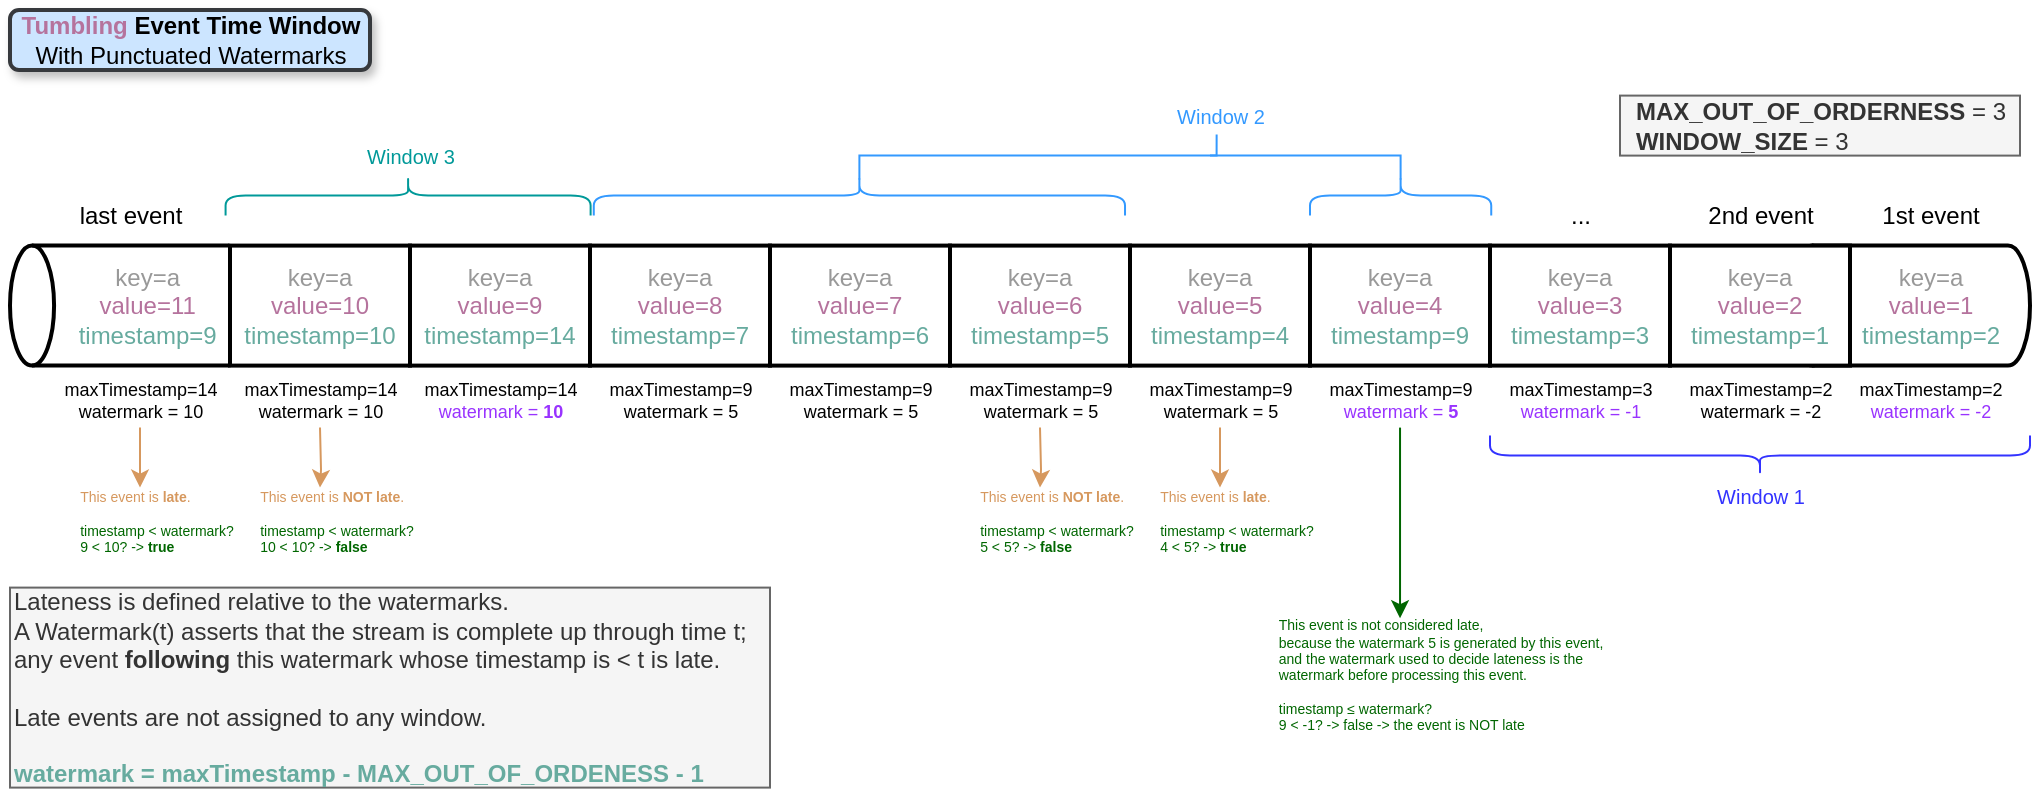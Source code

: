 <mxfile version="13.6.2" type="device" pages="3"><diagram id="d2lfvzzlbhzWEriXgpfq" name="tumbling-event-time-window-with-punctuated-watermarks"><mxGraphModel dx="1510" dy="500" grid="1" gridSize="10" guides="1" tooltips="1" connect="1" arrows="1" fold="1" page="1" pageScale="1" pageWidth="827" pageHeight="1169" math="0" shadow="0"><root><mxCell id="0"/><mxCell id="1" parent="0"/><mxCell id="FhK9sDMLHUVrL_1yrIxx-23" value="" style="group" parent="1" vertex="1" connectable="0"><mxGeometry x="-240" y="127.8" width="120" height="60" as="geometry"/></mxCell><mxCell id="FhK9sDMLHUVrL_1yrIxx-24" value="&lt;span style=&quot;color: rgb(153 , 153 , 153)&quot;&gt;&lt;br&gt;&lt;/span&gt;" style="strokeWidth=2;html=1;shape=mxgraph.flowchart.direct_data;whiteSpace=wrap;align=center;rotation=-180;" parent="FhK9sDMLHUVrL_1yrIxx-23" vertex="1"><mxGeometry width="120" height="60" as="geometry"/></mxCell><mxCell id="FhK9sDMLHUVrL_1yrIxx-25" value="&lt;span style=&quot;background-color: rgb(255 , 255 , 255) ; color: rgb(153 , 153 , 153)&quot;&gt;key=a&amp;nbsp;&lt;br&gt;&lt;/span&gt;&lt;span style=&quot;background-color: rgb(255 , 255 , 255) ; color: rgb(181 , 115 , 157)&quot;&gt;value=11&amp;nbsp;&lt;br&gt;&lt;/span&gt;&lt;font color=&quot;#67ab9f&quot; style=&quot;background-color: rgb(255 , 255 , 255)&quot;&gt;timestamp=9&amp;nbsp;&lt;/font&gt;" style="text;html=1;align=center;verticalAlign=middle;resizable=0;points=[];autosize=1;" parent="FhK9sDMLHUVrL_1yrIxx-23" vertex="1"><mxGeometry x="25" y="5" width="90" height="50" as="geometry"/></mxCell><mxCell id="FhK9sDMLHUVrL_1yrIxx-10" value="&lt;span style=&quot;color: rgb(153 , 153 , 153)&quot;&gt;key=a&lt;br&gt;&lt;/span&gt;&lt;span style=&quot;color: rgb(181 , 115 , 157)&quot;&gt;value=3&lt;br&gt;&lt;/span&gt;&lt;font color=&quot;#67ab9f&quot;&gt;timestamp=3&lt;/font&gt;" style="rounded=0;whiteSpace=wrap;html=1;strokeWidth=2;labelBackgroundColor=none;" parent="1" vertex="1"><mxGeometry x="500" y="127.8" width="90" height="60" as="geometry"/></mxCell><mxCell id="FhK9sDMLHUVrL_1yrIxx-11" value="&lt;span style=&quot;color: rgb(153 , 153 , 153)&quot;&gt;key=a&lt;br&gt;&lt;/span&gt;&lt;span style=&quot;color: rgb(181 , 115 , 157)&quot;&gt;value=4&lt;br&gt;&lt;/span&gt;&lt;font color=&quot;#67ab9f&quot;&gt;timestamp=9&lt;/font&gt;" style="rounded=0;whiteSpace=wrap;html=1;strokeWidth=2;" parent="1" vertex="1"><mxGeometry x="410" y="127.8" width="90" height="60" as="geometry"/></mxCell><mxCell id="FhK9sDMLHUVrL_1yrIxx-12" value="&lt;span style=&quot;color: rgb(153 , 153 , 153)&quot;&gt;key=a&lt;br&gt;&lt;/span&gt;&lt;span style=&quot;color: rgb(181 , 115 , 157)&quot;&gt;value=5&lt;br&gt;&lt;/span&gt;&lt;font color=&quot;#67ab9f&quot;&gt;timestamp=4&lt;/font&gt;" style="rounded=0;whiteSpace=wrap;html=1;strokeWidth=2;" parent="1" vertex="1"><mxGeometry x="320" y="127.8" width="90" height="60" as="geometry"/></mxCell><mxCell id="FhK9sDMLHUVrL_1yrIxx-13" value="&lt;span style=&quot;color: rgb(153 , 153 , 153)&quot;&gt;key=a&lt;br&gt;&lt;/span&gt;&lt;span style=&quot;color: rgb(181 , 115 , 157)&quot;&gt;value=6&lt;br&gt;&lt;/span&gt;&lt;font color=&quot;#67ab9f&quot;&gt;timestamp=5&lt;/font&gt;" style="rounded=0;whiteSpace=wrap;html=1;strokeWidth=2;" parent="1" vertex="1"><mxGeometry x="230" y="127.8" width="90" height="60" as="geometry"/></mxCell><mxCell id="FhK9sDMLHUVrL_1yrIxx-14" value="&lt;span style=&quot;color: rgb(153 , 153 , 153)&quot;&gt;key=a&lt;br&gt;&lt;/span&gt;&lt;span style=&quot;color: rgb(181 , 115 , 157)&quot;&gt;value=7&lt;br&gt;&lt;/span&gt;&lt;font color=&quot;#67ab9f&quot;&gt;timestamp=6&lt;/font&gt;" style="rounded=0;whiteSpace=wrap;html=1;strokeWidth=2;" parent="1" vertex="1"><mxGeometry x="140" y="127.8" width="90" height="60" as="geometry"/></mxCell><mxCell id="FhK9sDMLHUVrL_1yrIxx-15" value="&lt;span style=&quot;color: rgb(153 , 153 , 153)&quot;&gt;key=a&lt;br&gt;&lt;/span&gt;&lt;span style=&quot;color: rgb(181 , 115 , 157)&quot;&gt;value=8&lt;br&gt;&lt;/span&gt;&lt;font color=&quot;#67ab9f&quot;&gt;timestamp=7&lt;/font&gt;" style="rounded=0;whiteSpace=wrap;html=1;strokeWidth=2;" parent="1" vertex="1"><mxGeometry x="50" y="127.8" width="90" height="60" as="geometry"/></mxCell><mxCell id="FhK9sDMLHUVrL_1yrIxx-16" value="&lt;span style=&quot;color: rgb(153 , 153 , 153)&quot;&gt;key=a&lt;br&gt;&lt;/span&gt;&lt;span style=&quot;color: rgb(181 , 115 , 157)&quot;&gt;value=9&lt;br&gt;&lt;/span&gt;&lt;font color=&quot;#67ab9f&quot;&gt;timestamp=14&lt;/font&gt;" style="rounded=0;whiteSpace=wrap;html=1;strokeWidth=2;" parent="1" vertex="1"><mxGeometry x="-40" y="127.8" width="90" height="60" as="geometry"/></mxCell><mxCell id="FhK9sDMLHUVrL_1yrIxx-22" value="" style="group;labelBackgroundColor=none;" parent="1" vertex="1" connectable="0"><mxGeometry x="650" y="127.8" width="120" height="60" as="geometry"/></mxCell><mxCell id="FhK9sDMLHUVrL_1yrIxx-20" value="&lt;span style=&quot;color: rgb(153 , 153 , 153)&quot;&gt;&lt;br&gt;&lt;/span&gt;" style="strokeWidth=2;html=1;shape=mxgraph.flowchart.direct_data;whiteSpace=wrap;align=center;rotation=-180;" parent="FhK9sDMLHUVrL_1yrIxx-22" vertex="1"><mxGeometry width="120" height="60" as="geometry"/></mxCell><mxCell id="FhK9sDMLHUVrL_1yrIxx-21" value="&lt;span style=&quot;background-color: rgb(255 , 255 , 255) ; color: rgb(153 , 153 , 153)&quot;&gt;key=a&lt;br&gt;&lt;/span&gt;&lt;span style=&quot;background-color: rgb(255 , 255 , 255) ; color: rgb(181 , 115 , 157)&quot;&gt;value=1&lt;br&gt;&lt;/span&gt;&lt;font color=&quot;#67ab9f&quot; style=&quot;background-color: rgb(255 , 255 , 255)&quot;&gt;timestamp=2&lt;/font&gt;" style="text;html=1;align=center;verticalAlign=middle;resizable=0;points=[];autosize=1;" parent="FhK9sDMLHUVrL_1yrIxx-22" vertex="1"><mxGeometry x="30" y="5" width="80" height="50" as="geometry"/></mxCell><mxCell id="FhK9sDMLHUVrL_1yrIxx-8" value="&lt;span style=&quot;color: rgb(153 , 153 , 153)&quot;&gt;key=a&lt;br&gt;&lt;/span&gt;&lt;span style=&quot;color: rgb(181 , 115 , 157)&quot;&gt;value=2&lt;br&gt;&lt;/span&gt;&lt;font color=&quot;#67ab9f&quot;&gt;timestamp=1&lt;/font&gt;" style="rounded=0;whiteSpace=wrap;html=1;strokeWidth=2;labelBackgroundColor=none;" parent="1" vertex="1"><mxGeometry x="590" y="127.8" width="90" height="60" as="geometry"/></mxCell><mxCell id="FhK9sDMLHUVrL_1yrIxx-26" value="1st event" style="text;html=1;align=center;verticalAlign=middle;resizable=0;points=[];autosize=1;" parent="1" vertex="1"><mxGeometry x="690" y="102.8" width="60" height="20" as="geometry"/></mxCell><mxCell id="FhK9sDMLHUVrL_1yrIxx-27" value="2nd event" style="text;html=1;align=center;verticalAlign=middle;resizable=0;points=[];autosize=1;" parent="1" vertex="1"><mxGeometry x="600" y="102.8" width="70" height="20" as="geometry"/></mxCell><mxCell id="FhK9sDMLHUVrL_1yrIxx-28" value="..." style="text;html=1;align=center;verticalAlign=middle;resizable=0;points=[];autosize=1;" parent="1" vertex="1"><mxGeometry x="530" y="102.8" width="30" height="20" as="geometry"/></mxCell><mxCell id="FhK9sDMLHUVrL_1yrIxx-29" value="last event" style="text;html=1;align=center;verticalAlign=middle;resizable=0;points=[];autosize=1;" parent="1" vertex="1"><mxGeometry x="-215" y="102.8" width="70" height="20" as="geometry"/></mxCell><mxCell id="FhK9sDMLHUVrL_1yrIxx-30" value="&lt;div&gt;&lt;span style=&quot;font-size: 9px&quot;&gt;maxTimestamp=2&lt;/span&gt;&lt;/div&gt;&lt;font style=&quot;font-size: 9px&quot; color=&quot;#9933ff&quot;&gt;&lt;div&gt;watermark = -2&lt;/div&gt;&lt;/font&gt;" style="text;html=1;align=center;verticalAlign=middle;resizable=0;points=[];autosize=1;" parent="1" vertex="1"><mxGeometry x="675" y="188.8" width="90" height="30" as="geometry"/></mxCell><mxCell id="FhK9sDMLHUVrL_1yrIxx-31" value="&lt;b&gt;MAX_OUT_OF_ORDERNESS&lt;/b&gt; = 3&lt;br&gt;&lt;div style=&quot;text-align: left&quot;&gt;&lt;b&gt;WINDOW_SIZE&lt;/b&gt;&amp;nbsp;= 3&lt;/div&gt;" style="text;html=1;align=center;verticalAlign=middle;resizable=0;points=[];autosize=1;strokeColor=#666666;fillColor=#f5f5f5;fontColor=#333333;" parent="1" vertex="1"><mxGeometry x="565" y="52.8" width="200" height="30" as="geometry"/></mxCell><mxCell id="FhK9sDMLHUVrL_1yrIxx-34" value="Lateness is defined relative to the watermarks. &lt;br&gt;A Watermark(t) asserts that the stream is complete up through time t; &lt;br&gt;any event &lt;b&gt;following&lt;/b&gt; this watermark whose timestamp is &amp;lt; t is late.&lt;br&gt;&lt;br&gt;Late events are not assigned to any window.&lt;br&gt;&lt;br&gt;&lt;span style=&quot;font-family: &amp;#34;helvetica&amp;#34; ; text-align: center&quot;&gt;&lt;font color=&quot;#67ab9f&quot;&gt;&lt;b&gt;watermark = maxTimestamp - MAX_OUT_OF_ORDENESS - 1&lt;/b&gt;&lt;/font&gt;&lt;/span&gt;" style="text;html=1;align=left;verticalAlign=middle;resizable=0;points=[];autosize=1;strokeColor=#666666;fillColor=#f5f5f5;fontColor=#333333;" parent="1" vertex="1"><mxGeometry x="-240" y="298.8" width="380" height="100" as="geometry"/></mxCell><mxCell id="FhK9sDMLHUVrL_1yrIxx-35" value="&lt;div&gt;&lt;span style=&quot;font-size: 9px&quot;&gt;maxTimestamp=2&lt;/span&gt;&lt;/div&gt;&lt;font style=&quot;font-size: 9px&quot;&gt;&lt;div&gt;watermark = -2&lt;/div&gt;&lt;/font&gt;" style="text;html=1;align=center;verticalAlign=middle;resizable=0;points=[];autosize=1;" parent="1" vertex="1"><mxGeometry x="590" y="188.8" width="90" height="30" as="geometry"/></mxCell><mxCell id="FhK9sDMLHUVrL_1yrIxx-36" value="&lt;div&gt;&lt;span style=&quot;font-size: 9px&quot;&gt;maxTimestamp=3&lt;/span&gt;&lt;/div&gt;&lt;font style=&quot;font-size: 9px&quot; color=&quot;#9933ff&quot;&gt;&lt;div&gt;watermark = -1&lt;/div&gt;&lt;/font&gt;" style="text;html=1;align=center;verticalAlign=middle;resizable=0;points=[];autosize=1;" parent="1" vertex="1"><mxGeometry x="500" y="188.8" width="90" height="30" as="geometry"/></mxCell><mxCell id="FhK9sDMLHUVrL_1yrIxx-48" style="edgeStyle=orthogonalEdgeStyle;rounded=0;orthogonalLoop=1;jettySize=auto;html=1;entryX=0.389;entryY=0.004;entryDx=0;entryDy=0;entryPerimeter=0;strokeColor=#006600;" parent="1" source="FhK9sDMLHUVrL_1yrIxx-37" target="FhK9sDMLHUVrL_1yrIxx-47" edge="1"><mxGeometry relative="1" as="geometry"/></mxCell><mxCell id="FhK9sDMLHUVrL_1yrIxx-37" value="&lt;div&gt;&lt;span style=&quot;font-size: 9px&quot;&gt;maxTimestamp=9&lt;/span&gt;&lt;/div&gt;&lt;font style=&quot;font-size: 9px&quot; color=&quot;#9933ff&quot;&gt;&lt;div&gt;watermark = &lt;b&gt;5&lt;/b&gt;&lt;/div&gt;&lt;/font&gt;" style="text;html=1;align=center;verticalAlign=middle;resizable=0;points=[];autosize=1;" parent="1" vertex="1"><mxGeometry x="410" y="188.8" width="90" height="30" as="geometry"/></mxCell><mxCell id="FhK9sDMLHUVrL_1yrIxx-54" style="edgeStyle=orthogonalEdgeStyle;rounded=0;orthogonalLoop=1;jettySize=auto;html=1;fontColor=#D6985E;strokeColor=#D6985E;" parent="1" source="FhK9sDMLHUVrL_1yrIxx-38" target="FhK9sDMLHUVrL_1yrIxx-49" edge="1"><mxGeometry relative="1" as="geometry"/></mxCell><mxCell id="FhK9sDMLHUVrL_1yrIxx-38" value="&lt;div&gt;&lt;span style=&quot;font-size: 9px&quot;&gt;maxTimestamp=9&lt;/span&gt;&lt;/div&gt;&lt;font style=&quot;font-size: 9px&quot;&gt;&lt;div&gt;watermark = 5&lt;/div&gt;&lt;/font&gt;" style="text;html=1;align=center;verticalAlign=middle;resizable=0;points=[];autosize=1;" parent="1" vertex="1"><mxGeometry x="320" y="188.8" width="90" height="30" as="geometry"/></mxCell><mxCell id="FhK9sDMLHUVrL_1yrIxx-39" value="&lt;div&gt;&lt;span style=&quot;font-size: 9px&quot;&gt;maxTimestamp=9&lt;/span&gt;&lt;/div&gt;&lt;font style=&quot;font-size: 9px&quot;&gt;&lt;div&gt;watermark = 5&lt;/div&gt;&lt;/font&gt;" style="text;html=1;align=center;verticalAlign=middle;resizable=0;points=[];autosize=1;" parent="1" vertex="1"><mxGeometry x="230" y="188.8" width="90" height="30" as="geometry"/></mxCell><mxCell id="FhK9sDMLHUVrL_1yrIxx-40" value="&lt;div&gt;&lt;span style=&quot;font-size: 9px&quot;&gt;maxTimestamp=9&lt;/span&gt;&lt;/div&gt;&lt;font style=&quot;font-size: 9px&quot;&gt;&lt;div&gt;watermark = 5&lt;/div&gt;&lt;/font&gt;" style="text;html=1;align=center;verticalAlign=middle;resizable=0;points=[];autosize=1;" parent="1" vertex="1"><mxGeometry x="140" y="188.8" width="90" height="30" as="geometry"/></mxCell><mxCell id="FhK9sDMLHUVrL_1yrIxx-41" value="&lt;div&gt;&lt;span style=&quot;font-size: 9px&quot;&gt;maxTimestamp=9&lt;/span&gt;&lt;/div&gt;&lt;font style=&quot;font-size: 9px&quot;&gt;&lt;div&gt;watermark = 5&lt;/div&gt;&lt;/font&gt;" style="text;html=1;align=center;verticalAlign=middle;resizable=0;points=[];autosize=1;" parent="1" vertex="1"><mxGeometry x="50" y="188.8" width="90" height="30" as="geometry"/></mxCell><mxCell id="FhK9sDMLHUVrL_1yrIxx-42" value="&lt;div&gt;&lt;span style=&quot;font-size: 9px&quot;&gt;maxTimestamp=14&lt;/span&gt;&lt;/div&gt;&lt;font style=&quot;font-size: 9px&quot; color=&quot;#9933ff&quot;&gt;&lt;div&gt;watermark = &lt;b&gt;10&lt;/b&gt;&lt;/div&gt;&lt;/font&gt;" style="text;html=1;align=center;verticalAlign=middle;resizable=0;points=[];autosize=1;" parent="1" vertex="1"><mxGeometry x="-40" y="188.8" width="90" height="30" as="geometry"/></mxCell><mxCell id="FhK9sDMLHUVrL_1yrIxx-59" style="edgeStyle=orthogonalEdgeStyle;rounded=0;orthogonalLoop=1;jettySize=auto;html=1;strokeColor=#D6985E;fontColor=#D6985E;" parent="1" source="FhK9sDMLHUVrL_1yrIxx-45" target="FhK9sDMLHUVrL_1yrIxx-56" edge="1"><mxGeometry relative="1" as="geometry"/></mxCell><mxCell id="FhK9sDMLHUVrL_1yrIxx-45" value="&lt;div&gt;&lt;span style=&quot;font-size: 9px&quot;&gt;maxTimestamp=14&lt;/span&gt;&lt;/div&gt;&lt;font style=&quot;font-size: 9px&quot;&gt;&lt;div&gt;watermark = 10&lt;/div&gt;&lt;/font&gt;" style="text;html=1;align=center;verticalAlign=middle;resizable=0;points=[];autosize=1;" parent="1" vertex="1"><mxGeometry x="-220" y="188.8" width="90" height="30" as="geometry"/></mxCell><mxCell id="FhK9sDMLHUVrL_1yrIxx-47" value="&lt;div style=&quot;text-align: left ; font-size: 7px&quot;&gt;&lt;font color=&quot;#006600&quot; style=&quot;font-size: 7px&quot;&gt;This event is not considered late,&lt;/font&gt;&lt;/div&gt;&lt;font style=&quot;font-size: 7px&quot; color=&quot;#006600&quot;&gt;&lt;div style=&quot;text-align: left&quot;&gt;because the watermark 5 is generated by this event,&lt;/div&gt;&lt;div style=&quot;text-align: left&quot;&gt;and the watermark used to decide lateness is the&amp;nbsp;&lt;/div&gt;&lt;div style=&quot;text-align: left&quot;&gt;watermark before processing this event.&lt;/div&gt;&lt;div style=&quot;text-align: left&quot;&gt;&lt;br&gt;&lt;/div&gt;&lt;div style=&quot;text-align: left&quot;&gt;timestamp ≤ watermark?&lt;/div&gt;&lt;div style=&quot;text-align: left&quot;&gt;9 &amp;lt; -1? -&amp;gt; false -&amp;gt; the event is NOT late&lt;/div&gt;&lt;/font&gt;" style="text;html=1;align=center;verticalAlign=middle;resizable=0;points=[];autosize=1;labelBorderColor=none;labelBackgroundColor=none;spacingTop=-22;" parent="1" vertex="1"><mxGeometry x="385" y="313.8" width="180" height="80" as="geometry"/></mxCell><mxCell id="FhK9sDMLHUVrL_1yrIxx-49" value="&lt;div style=&quot;text-align: left ; font-size: 7px&quot;&gt;&lt;font color=&quot;#d6985e&quot; style=&quot;font-size: 7px&quot;&gt;This event is &lt;b&gt;late&lt;/b&gt;.&lt;/font&gt;&lt;/div&gt;&lt;font style=&quot;font-size: 7px&quot;&gt;&lt;div style=&quot;text-align: left&quot;&gt;&lt;br&gt;&lt;/div&gt;&lt;div style=&quot;color: rgb(0 , 102 , 0) ; text-align: left&quot;&gt;timestamp &amp;lt; watermark?&lt;/div&gt;&lt;div style=&quot;color: rgb(0 , 102 , 0) ; text-align: left&quot;&gt;4 &amp;lt; 5? -&amp;gt; &lt;b&gt;true&lt;/b&gt;&lt;/div&gt;&lt;/font&gt;" style="text;html=1;align=center;verticalAlign=middle;resizable=0;points=[];autosize=1;labelBorderColor=none;labelBackgroundColor=none;spacingTop=-15;spacingLeft=15;" parent="1" vertex="1"><mxGeometry x="310" y="248.8" width="110" height="50" as="geometry"/></mxCell><mxCell id="FhK9sDMLHUVrL_1yrIxx-56" value="&lt;div style=&quot;text-align: left ; font-size: 7px&quot;&gt;&lt;font color=&quot;#d6985e&quot; style=&quot;font-size: 7px&quot;&gt;This event is &lt;b&gt;late&lt;/b&gt;.&lt;/font&gt;&lt;/div&gt;&lt;font style=&quot;font-size: 7px&quot;&gt;&lt;div style=&quot;text-align: left&quot;&gt;&lt;br&gt;&lt;/div&gt;&lt;div style=&quot;color: rgb(0 , 102 , 0) ; text-align: left&quot;&gt;timestamp &amp;lt; watermark?&lt;/div&gt;&lt;div style=&quot;color: rgb(0 , 102 , 0) ; text-align: left&quot;&gt;9 &amp;lt; 10? -&amp;gt; &lt;b&gt;true&lt;/b&gt;&lt;/div&gt;&lt;/font&gt;" style="text;html=1;align=center;verticalAlign=middle;resizable=0;points=[];autosize=1;labelBorderColor=none;labelBackgroundColor=none;spacingTop=-15;spacingLeft=15;" parent="1" vertex="1"><mxGeometry x="-230" y="248.8" width="110" height="50" as="geometry"/></mxCell><mxCell id="cJe1UJSECuClgJoFduEC-3" value="" style="group" parent="1" vertex="1" connectable="0"><mxGeometry x="500" y="222.8" width="270" height="40" as="geometry"/></mxCell><mxCell id="cJe1UJSECuClgJoFduEC-1" value="" style="shape=curlyBracket;whiteSpace=wrap;html=1;rounded=1;rotation=-90;strokeColor=#3333FF;" parent="cJe1UJSECuClgJoFduEC-3" vertex="1"><mxGeometry x="125" y="-125" width="20" height="270" as="geometry"/></mxCell><mxCell id="cJe1UJSECuClgJoFduEC-2" value="&lt;font style=&quot;font-size: 10px&quot; color=&quot;#3333ff&quot;&gt;Window 1&lt;/font&gt;" style="text;html=1;align=center;verticalAlign=middle;resizable=0;points=[];autosize=1;" parent="cJe1UJSECuClgJoFduEC-3" vertex="1"><mxGeometry x="105" y="20" width="60" height="20" as="geometry"/></mxCell><mxCell id="cJe1UJSECuClgJoFduEC-7" value="&lt;font style=&quot;font-size: 10px&quot; color=&quot;#3399ff&quot;&gt;Window 2&lt;/font&gt;" style="text;html=1;align=center;verticalAlign=middle;resizable=0;points=[];autosize=1;" parent="1" vertex="1"><mxGeometry x="335" y="52.8" width="60" height="20" as="geometry"/></mxCell><mxCell id="cJe1UJSECuClgJoFduEC-16" style="edgeStyle=orthogonalEdgeStyle;rounded=0;orthogonalLoop=1;jettySize=auto;html=1;entryX=0.472;entryY=0.975;entryDx=0;entryDy=0;entryPerimeter=0;exitX=0.1;exitY=0.5;exitDx=0;exitDy=0;exitPerimeter=0;endArrow=none;endFill=0;strokeColor=#3399FF;" parent="1" source="cJe1UJSECuClgJoFduEC-6" target="cJe1UJSECuClgJoFduEC-7" edge="1"><mxGeometry relative="1" as="geometry"><Array as="points"><mxPoint x="185" y="82.8"/><mxPoint x="363" y="82.8"/></Array></mxGeometry></mxCell><mxCell id="cJe1UJSECuClgJoFduEC-6" value="" style="shape=curlyBracket;whiteSpace=wrap;html=1;rounded=1;rotation=90;strokeColor=#3399FF;" parent="1" vertex="1"><mxGeometry x="174.7" y="-30" width="20" height="265.62" as="geometry"/></mxCell><mxCell id="cJe1UJSECuClgJoFduEC-18" style="edgeStyle=orthogonalEdgeStyle;rounded=0;orthogonalLoop=1;jettySize=auto;html=1;endArrow=none;endFill=0;strokeColor=#3399FF;exitX=0.1;exitY=0.5;exitDx=0;exitDy=0;exitPerimeter=0;" parent="1" source="cJe1UJSECuClgJoFduEC-15" edge="1"><mxGeometry relative="1" as="geometry"><mxPoint x="360" y="82.8" as="targetPoint"/><Array as="points"><mxPoint x="455" y="82.8"/></Array></mxGeometry></mxCell><mxCell id="cJe1UJSECuClgJoFduEC-15" value="" style="shape=curlyBracket;whiteSpace=wrap;html=1;rounded=1;rotation=90;strokeColor=#3399FF;" parent="1" vertex="1"><mxGeometry x="445.31" y="57.48" width="20" height="90.62" as="geometry"/></mxCell><mxCell id="cJe1UJSECuClgJoFduEC-19" value="" style="shape=curlyBracket;whiteSpace=wrap;html=1;rounded=1;rotation=90;strokeColor=#009999;" parent="1" vertex="1"><mxGeometry x="-50.95" y="11.53" width="20" height="182.52" as="geometry"/></mxCell><mxCell id="cJe1UJSECuClgJoFduEC-20" value="&lt;font style=&quot;font-size: 10px&quot; color=&quot;#009999&quot;&gt;Window 3&lt;/font&gt;" style="text;html=1;align=center;verticalAlign=middle;resizable=0;points=[];autosize=1;" parent="1" vertex="1"><mxGeometry x="-70" y="72.8" width="60" height="20" as="geometry"/></mxCell><mxCell id="jPolqKomSC-yr9JHwr_q-1" value="&lt;b&gt;&lt;font color=&quot;#b5739d&quot;&gt;Tumbling&lt;/font&gt; Event Time Window&lt;br&gt;&lt;/b&gt;With Punctuated Watermarks" style="text;html=1;align=center;verticalAlign=middle;resizable=0;points=[];autosize=1;strokeColor=#36393d;fillColor=#cce5ff;strokeWidth=2;rounded=1;glass=0;sketch=0;shadow=1;" parent="1" vertex="1"><mxGeometry x="-240" y="10" width="180" height="30" as="geometry"/></mxCell><mxCell id="V0LAhyTuDD0hikyMbL3m-1" value="&lt;div style=&quot;text-align: left ; font-size: 7px&quot;&gt;&lt;font color=&quot;#d6985e&quot; style=&quot;font-size: 7px&quot;&gt;This event is &lt;b&gt;NOT&amp;nbsp;late&lt;/b&gt;.&lt;/font&gt;&lt;/div&gt;&lt;font style=&quot;font-size: 7px&quot;&gt;&lt;div style=&quot;text-align: left&quot;&gt;&lt;br&gt;&lt;/div&gt;&lt;div style=&quot;color: rgb(0 , 102 , 0) ; text-align: left&quot;&gt;timestamp &amp;lt; watermark?&lt;/div&gt;&lt;div style=&quot;color: rgb(0 , 102 , 0) ; text-align: left&quot;&gt;5 &amp;lt; 5? -&amp;gt; &lt;b&gt;false&lt;/b&gt;&lt;/div&gt;&lt;/font&gt;" style="text;html=1;align=center;verticalAlign=middle;resizable=0;points=[];autosize=1;labelBorderColor=none;labelBackgroundColor=none;spacingTop=-15;spacingLeft=15;" vertex="1" parent="1"><mxGeometry x="220" y="248.8" width="110" height="50" as="geometry"/></mxCell><mxCell id="V0LAhyTuDD0hikyMbL3m-2" style="edgeStyle=orthogonalEdgeStyle;rounded=0;orthogonalLoop=1;jettySize=auto;html=1;fontColor=#D6985E;strokeColor=#D6985E;" edge="1" target="V0LAhyTuDD0hikyMbL3m-1" parent="1"><mxGeometry relative="1" as="geometry"><mxPoint x="275" y="218.8" as="sourcePoint"/></mxGeometry></mxCell><mxCell id="V0LAhyTuDD0hikyMbL3m-6" value="&lt;span style=&quot;color: rgb(153 , 153 , 153)&quot;&gt;key=a&lt;br&gt;&lt;/span&gt;&lt;span style=&quot;color: rgb(181 , 115 , 157)&quot;&gt;value=10&lt;br&gt;&lt;/span&gt;&lt;font color=&quot;#67ab9f&quot;&gt;timestamp=10&lt;/font&gt;" style="rounded=0;whiteSpace=wrap;html=1;strokeWidth=2;" vertex="1" parent="1"><mxGeometry x="-130" y="127.8" width="90" height="60" as="geometry"/></mxCell><mxCell id="V0LAhyTuDD0hikyMbL3m-7" value="&lt;div&gt;&lt;span style=&quot;font-size: 9px&quot;&gt;maxTimestamp=14&lt;/span&gt;&lt;/div&gt;&lt;font style=&quot;font-size: 9px&quot;&gt;&lt;div&gt;watermark = 10&lt;/div&gt;&lt;/font&gt;" style="text;html=1;align=center;verticalAlign=middle;resizable=0;points=[];autosize=1;" vertex="1" parent="1"><mxGeometry x="-130" y="188.8" width="90" height="30" as="geometry"/></mxCell><mxCell id="DqOv38SQ3gQ83qchGRMf-1" style="edgeStyle=orthogonalEdgeStyle;rounded=0;orthogonalLoop=1;jettySize=auto;html=1;fontColor=#D6985E;strokeColor=#D6985E;" edge="1" target="DqOv38SQ3gQ83qchGRMf-2" parent="1"><mxGeometry relative="1" as="geometry"><mxPoint x="-85" y="218.8" as="sourcePoint"/></mxGeometry></mxCell><mxCell id="DqOv38SQ3gQ83qchGRMf-2" value="&lt;div style=&quot;text-align: left ; font-size: 7px&quot;&gt;&lt;font color=&quot;#d6985e&quot; style=&quot;font-size: 7px&quot;&gt;This event is &lt;b&gt;NOT&amp;nbsp;late&lt;/b&gt;.&lt;/font&gt;&lt;/div&gt;&lt;font style=&quot;font-size: 7px&quot;&gt;&lt;div style=&quot;text-align: left&quot;&gt;&lt;br&gt;&lt;/div&gt;&lt;div style=&quot;color: rgb(0 , 102 , 0) ; text-align: left&quot;&gt;timestamp &amp;lt; watermark?&lt;/div&gt;&lt;div style=&quot;color: rgb(0 , 102 , 0) ; text-align: left&quot;&gt;10 &amp;lt; 10? -&amp;gt; &lt;b&gt;false&lt;/b&gt;&lt;/div&gt;&lt;/font&gt;" style="text;html=1;align=center;verticalAlign=middle;resizable=0;points=[];autosize=1;labelBorderColor=none;labelBackgroundColor=none;spacingTop=-15;spacingLeft=15;" vertex="1" parent="1"><mxGeometry x="-140" y="248.8" width="110" height="50" as="geometry"/></mxCell></root></mxGraphModel></diagram><diagram name="sliding-event-time-window-with-punctuated-watermarks" id="1uIMN7_6awkmbU8PfKDs"><mxGraphModel dx="569" dy="417" grid="1" gridSize="10" guides="1" tooltips="1" connect="1" arrows="1" fold="1" page="1" pageScale="1" pageWidth="827" pageHeight="1169" math="0" shadow="0"><root><mxCell id="rJpoZ2H9qdXQ4dBszLhC-0"/><mxCell id="rJpoZ2H9qdXQ4dBszLhC-1" parent="rJpoZ2H9qdXQ4dBszLhC-0"/><mxCell id="rJpoZ2H9qdXQ4dBszLhC-2" value="" style="group" vertex="1" connectable="0" parent="rJpoZ2H9qdXQ4dBszLhC-1"><mxGeometry x="390" y="210.23" width="120" height="60" as="geometry"/></mxCell><mxCell id="rJpoZ2H9qdXQ4dBszLhC-3" value="&lt;span style=&quot;color: rgb(153 , 153 , 153)&quot;&gt;&lt;br&gt;&lt;/span&gt;" style="strokeWidth=2;html=1;shape=mxgraph.flowchart.direct_data;whiteSpace=wrap;align=center;rotation=-180;" vertex="1" parent="rJpoZ2H9qdXQ4dBszLhC-2"><mxGeometry width="120" height="60" as="geometry"/></mxCell><mxCell id="rJpoZ2H9qdXQ4dBszLhC-4" value="&lt;span style=&quot;background-color: rgb(255 , 255 , 255) ; color: rgb(153 , 153 , 153)&quot;&gt;key=a&amp;nbsp;&amp;nbsp;&lt;br&gt;&lt;/span&gt;&lt;span style=&quot;background-color: rgb(255 , 255 , 255) ; color: rgb(181 , 115 , 157)&quot;&gt;value=4&amp;nbsp;&amp;nbsp;&lt;br&gt;&lt;/span&gt;&lt;font color=&quot;#67ab9f&quot; style=&quot;background-color: rgb(255 , 255 , 255)&quot;&gt;timestamp=8&amp;nbsp;&amp;nbsp;&lt;/font&gt;" style="text;html=1;align=center;verticalAlign=middle;resizable=0;points=[];autosize=1;" vertex="1" parent="rJpoZ2H9qdXQ4dBszLhC-2"><mxGeometry x="25" y="5" width="90" height="50" as="geometry"/></mxCell><mxCell id="rJpoZ2H9qdXQ4dBszLhC-5" value="&lt;span style=&quot;color: rgb(153 , 153 , 153)&quot;&gt;key=a&lt;br&gt;&lt;/span&gt;&lt;span style=&quot;color: rgb(181 , 115 , 157)&quot;&gt;value=3&lt;br&gt;&lt;/span&gt;&lt;font color=&quot;#67ab9f&quot;&gt;timestamp=7&lt;/font&gt;" style="rounded=0;whiteSpace=wrap;html=1;strokeWidth=2;labelBackgroundColor=none;" vertex="1" parent="rJpoZ2H9qdXQ4dBszLhC-1"><mxGeometry x="500" y="210.23" width="90" height="60" as="geometry"/></mxCell><mxCell id="rJpoZ2H9qdXQ4dBszLhC-12" value="" style="group;labelBackgroundColor=none;" vertex="1" connectable="0" parent="rJpoZ2H9qdXQ4dBszLhC-1"><mxGeometry x="650" y="195.3" width="120" height="60" as="geometry"/></mxCell><mxCell id="rJpoZ2H9qdXQ4dBszLhC-13" value="&lt;span style=&quot;color: rgb(153 , 153 , 153)&quot;&gt;&lt;br&gt;&lt;/span&gt;" style="strokeWidth=2;html=1;shape=mxgraph.flowchart.direct_data;whiteSpace=wrap;align=center;rotation=-180;" vertex="1" parent="rJpoZ2H9qdXQ4dBszLhC-12"><mxGeometry y="14.93" width="120" height="60" as="geometry"/></mxCell><mxCell id="rJpoZ2H9qdXQ4dBszLhC-14" value="&lt;span style=&quot;background-color: rgb(255 , 255 , 255) ; color: rgb(153 , 153 , 153)&quot;&gt;key=a&lt;br&gt;&lt;/span&gt;&lt;span style=&quot;background-color: rgb(255 , 255 , 255) ; color: rgb(181 , 115 , 157)&quot;&gt;value=1&lt;br&gt;&lt;/span&gt;&lt;font color=&quot;#67ab9f&quot; style=&quot;background-color: rgb(255 , 255 , 255)&quot;&gt;timestamp=5&lt;/font&gt;" style="text;html=1;align=center;verticalAlign=middle;resizable=0;points=[];autosize=1;" vertex="1" parent="rJpoZ2H9qdXQ4dBszLhC-12"><mxGeometry x="30" y="19.93" width="80" height="50" as="geometry"/></mxCell><mxCell id="rJpoZ2H9qdXQ4dBszLhC-15" value="&lt;span style=&quot;color: rgb(153 , 153 , 153)&quot;&gt;key=a&lt;br&gt;&lt;/span&gt;&lt;span style=&quot;color: rgb(181 , 115 , 157)&quot;&gt;value=2&lt;br&gt;&lt;/span&gt;&lt;font color=&quot;#67ab9f&quot;&gt;timestamp=6&lt;/font&gt;" style="rounded=0;whiteSpace=wrap;html=1;strokeWidth=2;labelBackgroundColor=none;" vertex="1" parent="rJpoZ2H9qdXQ4dBszLhC-1"><mxGeometry x="590" y="210.23" width="90" height="60" as="geometry"/></mxCell><mxCell id="rJpoZ2H9qdXQ4dBszLhC-16" value="1st event" style="text;html=1;align=center;verticalAlign=middle;resizable=0;points=[];autosize=1;" vertex="1" parent="rJpoZ2H9qdXQ4dBszLhC-1"><mxGeometry x="690" y="185.23" width="60" height="20" as="geometry"/></mxCell><mxCell id="rJpoZ2H9qdXQ4dBszLhC-17" value="2nd event" style="text;html=1;align=center;verticalAlign=middle;resizable=0;points=[];autosize=1;" vertex="1" parent="rJpoZ2H9qdXQ4dBszLhC-1"><mxGeometry x="600" y="185.23" width="70" height="20" as="geometry"/></mxCell><mxCell id="rJpoZ2H9qdXQ4dBszLhC-18" value="..." style="text;html=1;align=center;verticalAlign=middle;resizable=0;points=[];autosize=1;" vertex="1" parent="rJpoZ2H9qdXQ4dBszLhC-1"><mxGeometry x="530" y="185.23" width="30" height="20" as="geometry"/></mxCell><mxCell id="rJpoZ2H9qdXQ4dBszLhC-19" value="last event" style="text;html=1;align=center;verticalAlign=middle;resizable=0;points=[];autosize=1;" vertex="1" parent="rJpoZ2H9qdXQ4dBszLhC-1"><mxGeometry x="415" y="185.23" width="70" height="20" as="geometry"/></mxCell><mxCell id="rJpoZ2H9qdXQ4dBszLhC-20" value="&lt;div&gt;&lt;span style=&quot;font-size: 9px&quot;&gt;maxTimestamp=5&lt;/span&gt;&lt;/div&gt;&lt;font style=&quot;font-size: 9px&quot; color=&quot;#9933ff&quot;&gt;&lt;div&gt;watermark = 1&lt;/div&gt;&lt;/font&gt;" style="text;html=1;align=center;verticalAlign=middle;resizable=0;points=[];autosize=1;" vertex="1" parent="rJpoZ2H9qdXQ4dBszLhC-1"><mxGeometry x="675" y="271.23" width="90" height="30" as="geometry"/></mxCell><mxCell id="rJpoZ2H9qdXQ4dBszLhC-21" value="Sliding windows can be &lt;b&gt;overlapping&lt;/b&gt; if the slide is smaller than &lt;br&gt;the window size.&amp;nbsp;In this case elements are assigned to &lt;b&gt;multiple&lt;/b&gt; windows.&lt;br&gt;&lt;br&gt;&lt;span style=&quot;font-family: &amp;#34;helvetica&amp;#34; ; text-align: center&quot;&gt;&lt;font color=&quot;#67ab9f&quot;&gt;&lt;b&gt;watermark = maxTimestamp - MAX_OUT_OF_ORDENESS - 1&lt;/b&gt;&lt;/font&gt;&lt;/span&gt;" style="text;html=1;align=left;verticalAlign=middle;resizable=0;points=[];autosize=1;strokeColor=#666666;fillColor=#f5f5f5;fontColor=#333333;" vertex="1" parent="rJpoZ2H9qdXQ4dBszLhC-1"><mxGeometry x="390" y="320" width="410" height="60" as="geometry"/></mxCell><mxCell id="rJpoZ2H9qdXQ4dBszLhC-22" value="&lt;div&gt;&lt;span style=&quot;font-size: 9px&quot;&gt;maxTimestamp=6&lt;/span&gt;&lt;/div&gt;&lt;font style=&quot;font-size: 9px&quot; color=&quot;#9933ff&quot;&gt;&lt;div&gt;watermark = 2&lt;/div&gt;&lt;/font&gt;" style="text;html=1;align=center;verticalAlign=middle;resizable=0;points=[];autosize=1;" vertex="1" parent="rJpoZ2H9qdXQ4dBszLhC-1"><mxGeometry x="590" y="271.23" width="90" height="30" as="geometry"/></mxCell><mxCell id="rJpoZ2H9qdXQ4dBszLhC-23" value="&lt;div&gt;&lt;span style=&quot;font-size: 9px&quot;&gt;maxTimestamp=7&lt;/span&gt;&lt;/div&gt;&lt;font style=&quot;font-size: 9px&quot; color=&quot;#9933ff&quot;&gt;&lt;div&gt;watermark = 3&lt;/div&gt;&lt;/font&gt;" style="text;html=1;align=center;verticalAlign=middle;resizable=0;points=[];autosize=1;" vertex="1" parent="rJpoZ2H9qdXQ4dBszLhC-1"><mxGeometry x="500" y="271.23" width="90" height="30" as="geometry"/></mxCell><mxCell id="rJpoZ2H9qdXQ4dBszLhC-30" value="&lt;div&gt;&lt;span style=&quot;font-size: 9px&quot;&gt;maxTimestamp=8&lt;/span&gt;&lt;/div&gt;&lt;font style=&quot;font-size: 9px&quot; color=&quot;#9933ff&quot;&gt;&lt;div&gt;watermark = 4&lt;/div&gt;&lt;/font&gt;" style="text;html=1;align=center;verticalAlign=middle;resizable=0;points=[];autosize=1;" vertex="1" parent="rJpoZ2H9qdXQ4dBszLhC-1"><mxGeometry x="410" y="271.23" width="90" height="30" as="geometry"/></mxCell><mxCell id="rJpoZ2H9qdXQ4dBszLhC-31" value="&lt;font style=&quot;font-size: 10px&quot; color=&quot;#3399ff&quot;&gt;Window 2&amp;nbsp;&lt;/font&gt;&lt;font color=&quot;#3399ff&quot;&gt;&lt;span style=&quot;font-size: 10px&quot;&gt;[4, 8)&lt;/span&gt;&lt;/font&gt;" style="text;html=1;align=center;verticalAlign=middle;resizable=0;points=[];autosize=1;" vertex="1" parent="rJpoZ2H9qdXQ4dBszLhC-1"><mxGeometry x="590" y="125.62" width="80" height="20" as="geometry"/></mxCell><mxCell id="rJpoZ2H9qdXQ4dBszLhC-32" value="" style="shape=curlyBracket;whiteSpace=wrap;html=1;rounded=1;rotation=90;strokeColor=#3399FF;" vertex="1" parent="rJpoZ2H9qdXQ4dBszLhC-1"><mxGeometry x="622.5" y="20" width="20" height="265" as="geometry"/></mxCell><mxCell id="rJpoZ2H9qdXQ4dBszLhC-33" value="" style="shape=curlyBracket;whiteSpace=wrap;html=1;rounded=1;rotation=90;strokeColor=#009999;" vertex="1" parent="rJpoZ2H9qdXQ4dBszLhC-1"><mxGeometry x="530" y="-10" width="20" height="273.19" as="geometry"/></mxCell><mxCell id="rJpoZ2H9qdXQ4dBszLhC-34" value="&lt;font style=&quot;font-size: 10px&quot; color=&quot;#009999&quot;&gt;Window 3&amp;nbsp;&lt;/font&gt;&lt;font color=&quot;#009999&quot;&gt;&lt;span style=&quot;font-size: 10px&quot;&gt;[6, 10)&lt;/span&gt;&lt;/font&gt;" style="text;html=1;align=center;verticalAlign=middle;resizable=0;points=[];autosize=1;" vertex="1" parent="rJpoZ2H9qdXQ4dBszLhC-1"><mxGeometry x="495" y="100" width="90" height="20" as="geometry"/></mxCell><mxCell id="rJpoZ2H9qdXQ4dBszLhC-35" value="&lt;div style=&quot;text-align: left&quot;&gt;&lt;b&gt;MAX_OUT_OF_ORDERNESS&lt;/b&gt;&lt;span&gt; = 3&lt;/span&gt;&lt;/div&gt;&lt;b&gt;&lt;div style=&quot;text-align: left&quot;&gt;&lt;b&gt;WINDOW_SIZE&lt;/b&gt;&lt;span style=&quot;font-weight: normal&quot;&gt;&amp;nbsp;= 4&lt;/span&gt;&lt;/div&gt;&lt;div style=&quot;text-align: left&quot;&gt;WINDOW_SLIDE&lt;span style=&quot;font-weight: normal&quot;&gt; = 2&lt;/span&gt;&lt;/div&gt;&lt;/b&gt;" style="text;html=1;align=center;verticalAlign=middle;resizable=0;points=[];autosize=1;strokeColor=#666666;fillColor=#f5f5f5;fontColor=#333333;" vertex="1" parent="rJpoZ2H9qdXQ4dBszLhC-1"><mxGeometry x="600" y="10.0" width="200" height="50" as="geometry"/></mxCell><mxCell id="rJpoZ2H9qdXQ4dBszLhC-40" value="&lt;b&gt;&lt;font color=&quot;#b5739d&quot;&gt;Sliding&lt;/font&gt;&amp;nbsp;Event Time Window&lt;br&gt;&lt;/b&gt;With Punctuated Watermarks" style="text;html=1;align=center;verticalAlign=middle;resizable=0;points=[];autosize=1;strokeColor=#36393d;fillColor=#cce5ff;strokeWidth=2;rounded=1;glass=0;sketch=0;shadow=1;" vertex="1" parent="rJpoZ2H9qdXQ4dBszLhC-1"><mxGeometry x="390" y="10" width="170" height="30" as="geometry"/></mxCell><mxCell id="rJpoZ2H9qdXQ4dBszLhC-41" value="" style="shape=curlyBracket;whiteSpace=wrap;html=1;rounded=1;rotation=90;strokeColor=#3333FF;" vertex="1" parent="rJpoZ2H9qdXQ4dBszLhC-1"><mxGeometry x="709.21" y="137.5" width="20" height="86.08" as="geometry"/></mxCell><mxCell id="rJpoZ2H9qdXQ4dBszLhC-42" value="&lt;font style=&quot;font-size: 10px&quot; color=&quot;#3333ff&quot;&gt;Window 1&amp;nbsp;&lt;/font&gt;&lt;font color=&quot;#3333ff&quot;&gt;&lt;span style=&quot;font-size: 10px&quot;&gt;[2, 6)&lt;/span&gt;&lt;/font&gt;" style="text;html=1;align=center;verticalAlign=middle;resizable=0;points=[];autosize=1;" vertex="1" parent="rJpoZ2H9qdXQ4dBszLhC-1"><mxGeometry x="679.21" y="150.55" width="80" height="20" as="geometry"/></mxCell><mxCell id="B7OiPe9sCFrOmjjCxX38-3" value="" style="shape=curlyBracket;whiteSpace=wrap;html=1;rounded=1;rotation=90;strokeColor=#4FD104;" vertex="1" parent="rJpoZ2H9qdXQ4dBszLhC-1"><mxGeometry x="439.1" y="49.09" width="20" height="95" as="geometry"/></mxCell><mxCell id="B7OiPe9sCFrOmjjCxX38-4" value="&lt;font color=&quot;#4fd104&quot;&gt;&lt;font style=&quot;font-size: 10px&quot;&gt;Window 4&amp;nbsp;&lt;/font&gt;&lt;span style=&quot;font-size: 10px&quot;&gt;[8, 12)&lt;/span&gt;&lt;/font&gt;" style="text;html=1;align=center;verticalAlign=middle;resizable=0;points=[];autosize=1;" vertex="1" parent="rJpoZ2H9qdXQ4dBszLhC-1"><mxGeometry x="405" y="70" width="90" height="20" as="geometry"/></mxCell></root></mxGraphModel></diagram><diagram name="session-event-time-window-with-punctuated-watermarks" id="qsDmPZYRMH4gmhNZMZd_"><mxGraphModel dx="1396" dy="417" grid="1" gridSize="10" guides="1" tooltips="1" connect="1" arrows="1" fold="1" page="1" pageScale="1" pageWidth="827" pageHeight="1169" math="0" shadow="0"><root><mxCell id="IkajoAVev9bdtlMS_92R-0"/><mxCell id="IkajoAVev9bdtlMS_92R-1" parent="IkajoAVev9bdtlMS_92R-0"/><mxCell id="IkajoAVev9bdtlMS_92R-2" value="" style="group" vertex="1" connectable="0" parent="IkajoAVev9bdtlMS_92R-1"><mxGeometry x="-330" y="127.8" width="120" height="60" as="geometry"/></mxCell><mxCell id="IkajoAVev9bdtlMS_92R-3" value="&lt;span style=&quot;color: rgb(153 , 153 , 153)&quot;&gt;&lt;br&gt;&lt;/span&gt;" style="strokeWidth=2;html=1;shape=mxgraph.flowchart.direct_data;whiteSpace=wrap;align=center;rotation=-180;" vertex="1" parent="IkajoAVev9bdtlMS_92R-2"><mxGeometry width="120" height="60" as="geometry"/></mxCell><mxCell id="IkajoAVev9bdtlMS_92R-4" value="&lt;span style=&quot;background-color: rgb(255 , 255 , 255) ; color: rgb(153 , 153 , 153)&quot;&gt;key=a&amp;nbsp;&amp;nbsp;&lt;br&gt;&lt;/span&gt;&lt;span style=&quot;background-color: rgb(255 , 255 , 255) ; color: rgb(181 , 115 , 157)&quot;&gt;value=12&amp;nbsp;&amp;nbsp;&lt;br&gt;&lt;/span&gt;&lt;font color=&quot;#67ab9f&quot; style=&quot;background-color: rgb(255 , 255 , 255)&quot;&gt;timestamp=38&amp;nbsp;&amp;nbsp;&lt;/font&gt;" style="text;html=1;align=center;verticalAlign=middle;resizable=0;points=[];autosize=1;" vertex="1" parent="IkajoAVev9bdtlMS_92R-2"><mxGeometry x="20" y="5" width="100" height="50" as="geometry"/></mxCell><mxCell id="IkajoAVev9bdtlMS_92R-5" value="&lt;span style=&quot;color: rgb(153 , 153 , 153)&quot;&gt;key=a&lt;br&gt;&lt;/span&gt;&lt;span style=&quot;color: rgb(181 , 115 , 157)&quot;&gt;value=3&lt;br&gt;&lt;/span&gt;&lt;font color=&quot;#67ab9f&quot;&gt;timestamp=7&lt;/font&gt;" style="rounded=0;whiteSpace=wrap;html=1;strokeWidth=2;labelBackgroundColor=none;" vertex="1" parent="IkajoAVev9bdtlMS_92R-1"><mxGeometry x="500" y="127.8" width="90" height="60" as="geometry"/></mxCell><mxCell id="IkajoAVev9bdtlMS_92R-6" value="&lt;span style=&quot;color: rgb(153 , 153 , 153)&quot;&gt;key=a&lt;br&gt;&lt;/span&gt;&lt;span style=&quot;color: rgb(181 , 115 , 157)&quot;&gt;value=4&lt;br&gt;&lt;/span&gt;&lt;font color=&quot;#67ab9f&quot;&gt;timestamp=12&lt;/font&gt;" style="rounded=0;whiteSpace=wrap;html=1;strokeWidth=2;" vertex="1" parent="IkajoAVev9bdtlMS_92R-1"><mxGeometry x="410" y="127.8" width="90" height="60" as="geometry"/></mxCell><mxCell id="IkajoAVev9bdtlMS_92R-7" value="&lt;span style=&quot;color: rgb(153 , 153 , 153)&quot;&gt;key=a&lt;br&gt;&lt;/span&gt;&lt;span style=&quot;color: rgb(181 , 115 , 157)&quot;&gt;value=5&lt;br&gt;&lt;/span&gt;&lt;font color=&quot;#67ab9f&quot;&gt;timestamp=17&lt;/font&gt;" style="rounded=0;whiteSpace=wrap;html=1;strokeWidth=2;" vertex="1" parent="IkajoAVev9bdtlMS_92R-1"><mxGeometry x="320" y="127.8" width="90" height="60" as="geometry"/></mxCell><mxCell id="IkajoAVev9bdtlMS_92R-8" value="&lt;span style=&quot;color: rgb(153 , 153 , 153)&quot;&gt;key=a&lt;br&gt;&lt;/span&gt;&lt;span style=&quot;color: rgb(181 , 115 , 157)&quot;&gt;value=6&lt;br&gt;&lt;/span&gt;&lt;font color=&quot;#67ab9f&quot;&gt;timestamp=23&lt;/font&gt;" style="rounded=0;whiteSpace=wrap;html=1;strokeWidth=2;" vertex="1" parent="IkajoAVev9bdtlMS_92R-1"><mxGeometry x="230" y="127.8" width="90" height="60" as="geometry"/></mxCell><mxCell id="IkajoAVev9bdtlMS_92R-9" value="&lt;span style=&quot;color: rgb(153 , 153 , 153)&quot;&gt;key=a&lt;br&gt;&lt;/span&gt;&lt;span style=&quot;color: rgb(181 , 115 , 157)&quot;&gt;value=7&lt;br&gt;&lt;/span&gt;&lt;font color=&quot;#67ab9f&quot;&gt;timestamp=24&lt;/font&gt;" style="rounded=0;whiteSpace=wrap;html=1;strokeWidth=2;" vertex="1" parent="IkajoAVev9bdtlMS_92R-1"><mxGeometry x="140" y="127.8" width="90" height="60" as="geometry"/></mxCell><mxCell id="IkajoAVev9bdtlMS_92R-10" value="&lt;span style=&quot;color: rgb(153 , 153 , 153)&quot;&gt;key=a&lt;br&gt;&lt;/span&gt;&lt;span style=&quot;color: rgb(181 , 115 , 157)&quot;&gt;value=8&lt;br&gt;&lt;/span&gt;&lt;font color=&quot;#67ab9f&quot;&gt;timestamp=25&lt;/font&gt;" style="rounded=0;whiteSpace=wrap;html=1;strokeWidth=2;" vertex="1" parent="IkajoAVev9bdtlMS_92R-1"><mxGeometry x="50" y="127.8" width="90" height="60" as="geometry"/></mxCell><mxCell id="IkajoAVev9bdtlMS_92R-11" value="&lt;span style=&quot;color: rgb(153 , 153 , 153)&quot;&gt;key=a&lt;br&gt;&lt;/span&gt;&lt;span style=&quot;color: rgb(181 , 115 , 157)&quot;&gt;value=9&lt;br&gt;&lt;/span&gt;&lt;font color=&quot;#67ab9f&quot;&gt;timestamp=31&lt;/font&gt;" style="rounded=0;whiteSpace=wrap;html=1;strokeWidth=2;" vertex="1" parent="IkajoAVev9bdtlMS_92R-1"><mxGeometry x="-40" y="127.8" width="90" height="60" as="geometry"/></mxCell><mxCell id="IkajoAVev9bdtlMS_92R-12" value="" style="group;labelBackgroundColor=none;" vertex="1" connectable="0" parent="IkajoAVev9bdtlMS_92R-1"><mxGeometry x="650" y="127.8" width="120" height="60" as="geometry"/></mxCell><mxCell id="IkajoAVev9bdtlMS_92R-13" value="&lt;span style=&quot;color: rgb(153 , 153 , 153)&quot;&gt;&lt;br&gt;&lt;/span&gt;" style="strokeWidth=2;html=1;shape=mxgraph.flowchart.direct_data;whiteSpace=wrap;align=center;rotation=-180;" vertex="1" parent="IkajoAVev9bdtlMS_92R-12"><mxGeometry width="120" height="60" as="geometry"/></mxCell><mxCell id="IkajoAVev9bdtlMS_92R-14" value="&lt;span style=&quot;background-color: rgb(255 , 255 , 255) ; color: rgb(153 , 153 , 153)&quot;&gt;key=a&lt;br&gt;&lt;/span&gt;&lt;span style=&quot;background-color: rgb(255 , 255 , 255) ; color: rgb(181 , 115 , 157)&quot;&gt;value=1&lt;br&gt;&lt;/span&gt;&lt;font color=&quot;#67ab9f&quot; style=&quot;background-color: rgb(255 , 255 , 255)&quot;&gt;timestamp=5&lt;/font&gt;" style="text;html=1;align=center;verticalAlign=middle;resizable=0;points=[];autosize=1;" vertex="1" parent="IkajoAVev9bdtlMS_92R-12"><mxGeometry x="30" y="5" width="80" height="50" as="geometry"/></mxCell><mxCell id="IkajoAVev9bdtlMS_92R-15" value="&lt;span style=&quot;color: rgb(153 , 153 , 153)&quot;&gt;key=a&lt;br&gt;&lt;/span&gt;&lt;span style=&quot;color: rgb(181 , 115 , 157)&quot;&gt;value=2&lt;br&gt;&lt;/span&gt;&lt;font color=&quot;#67ab9f&quot;&gt;timestamp=6&lt;/font&gt;" style="rounded=0;whiteSpace=wrap;html=1;strokeWidth=2;labelBackgroundColor=none;" vertex="1" parent="IkajoAVev9bdtlMS_92R-1"><mxGeometry x="590" y="127.8" width="90" height="60" as="geometry"/></mxCell><mxCell id="IkajoAVev9bdtlMS_92R-16" value="1st event" style="text;html=1;align=center;verticalAlign=middle;resizable=0;points=[];autosize=1;" vertex="1" parent="IkajoAVev9bdtlMS_92R-1"><mxGeometry x="690" y="102.8" width="60" height="20" as="geometry"/></mxCell><mxCell id="IkajoAVev9bdtlMS_92R-17" value="2nd event" style="text;html=1;align=center;verticalAlign=middle;resizable=0;points=[];autosize=1;" vertex="1" parent="IkajoAVev9bdtlMS_92R-1"><mxGeometry x="600" y="102.8" width="70" height="20" as="geometry"/></mxCell><mxCell id="IkajoAVev9bdtlMS_92R-18" value="..." style="text;html=1;align=center;verticalAlign=middle;resizable=0;points=[];autosize=1;" vertex="1" parent="IkajoAVev9bdtlMS_92R-1"><mxGeometry x="530" y="102.8" width="30" height="20" as="geometry"/></mxCell><mxCell id="IkajoAVev9bdtlMS_92R-19" value="last event" style="text;html=1;align=center;verticalAlign=middle;resizable=0;points=[];autosize=1;" vertex="1" parent="IkajoAVev9bdtlMS_92R-1"><mxGeometry x="-305" y="102.8" width="70" height="20" as="geometry"/></mxCell><mxCell id="IkajoAVev9bdtlMS_92R-20" value="&lt;div&gt;&lt;span style=&quot;font-size: 9px&quot;&gt;maxTimestamp=5&lt;/span&gt;&lt;/div&gt;&lt;font style=&quot;font-size: 9px&quot; color=&quot;#9933ff&quot;&gt;&lt;div&gt;watermark = 1&lt;/div&gt;&lt;/font&gt;" style="text;html=1;align=center;verticalAlign=middle;resizable=0;points=[];autosize=1;" vertex="1" parent="IkajoAVev9bdtlMS_92R-1"><mxGeometry x="675" y="188.8" width="90" height="30" as="geometry"/></mxCell><mxCell id="IkajoAVev9bdtlMS_92R-22" value="A session window &lt;b&gt;closes&lt;/b&gt; when it does not receive elements for &lt;br&gt;a certain period of time, i.e., when a &lt;b&gt;gap of inactivity&lt;/b&gt; occurred.&lt;br&gt;&lt;br&gt;&lt;span style=&quot;font-family: &amp;#34;helvetica&amp;#34; ; text-align: center&quot;&gt;&lt;font color=&quot;#67ab9f&quot;&gt;&lt;b&gt;watermark = maxTimestamp - MAX_OUT_OF_ORDENESS - 1&lt;/b&gt;&lt;/font&gt;&lt;/span&gt;" style="text;html=1;align=left;verticalAlign=middle;resizable=0;points=[];autosize=1;strokeColor=#666666;fillColor=#f5f5f5;fontColor=#333333;" vertex="1" parent="IkajoAVev9bdtlMS_92R-1"><mxGeometry x="-330" y="320" width="360" height="60" as="geometry"/></mxCell><mxCell id="IkajoAVev9bdtlMS_92R-23" value="&lt;div&gt;&lt;span style=&quot;font-size: 9px&quot;&gt;maxTimestamp=6&lt;/span&gt;&lt;/div&gt;&lt;font style=&quot;font-size: 9px&quot; color=&quot;#9933ff&quot;&gt;&lt;div&gt;watermark = 2&lt;/div&gt;&lt;/font&gt;" style="text;html=1;align=center;verticalAlign=middle;resizable=0;points=[];autosize=1;" vertex="1" parent="IkajoAVev9bdtlMS_92R-1"><mxGeometry x="590" y="188.8" width="90" height="30" as="geometry"/></mxCell><mxCell id="IkajoAVev9bdtlMS_92R-24" value="&lt;div&gt;&lt;span style=&quot;font-size: 9px&quot;&gt;maxTimestamp=7&lt;/span&gt;&lt;/div&gt;&lt;font style=&quot;font-size: 9px&quot; color=&quot;#9933ff&quot;&gt;&lt;div&gt;watermark = 3&lt;/div&gt;&lt;/font&gt;" style="text;html=1;align=center;verticalAlign=middle;resizable=0;points=[];autosize=1;" vertex="1" parent="IkajoAVev9bdtlMS_92R-1"><mxGeometry x="500" y="188.8" width="90" height="30" as="geometry"/></mxCell><mxCell id="IkajoAVev9bdtlMS_92R-26" value="&lt;div&gt;&lt;span style=&quot;font-size: 9px&quot;&gt;maxTimestamp=12&lt;/span&gt;&lt;/div&gt;&lt;font style=&quot;font-size: 9px&quot; color=&quot;#9933ff&quot;&gt;&lt;div&gt;watermark = 8&lt;/div&gt;&lt;/font&gt;" style="text;html=1;align=center;verticalAlign=middle;resizable=0;points=[];autosize=1;" vertex="1" parent="IkajoAVev9bdtlMS_92R-1"><mxGeometry x="410" y="188.8" width="90" height="30" as="geometry"/></mxCell><mxCell id="IkajoAVev9bdtlMS_92R-28" value="&lt;div&gt;&lt;span style=&quot;font-size: 9px&quot;&gt;maxTimestamp=17&lt;/span&gt;&lt;/div&gt;&lt;font style=&quot;font-size: 9px&quot; color=&quot;#9933ff&quot;&gt;&lt;div&gt;watermark = 13&lt;/div&gt;&lt;/font&gt;" style="text;html=1;align=center;verticalAlign=middle;resizable=0;points=[];autosize=1;" vertex="1" parent="IkajoAVev9bdtlMS_92R-1"><mxGeometry x="320" y="188.8" width="90" height="30" as="geometry"/></mxCell><mxCell id="IkajoAVev9bdtlMS_92R-29" value="&lt;div&gt;&lt;span style=&quot;font-size: 9px&quot;&gt;maxTimestamp=23&lt;/span&gt;&lt;/div&gt;&lt;font style=&quot;font-size: 9px&quot; color=&quot;#9933ff&quot;&gt;&lt;div&gt;watermark = 19&lt;/div&gt;&lt;/font&gt;" style="text;html=1;align=center;verticalAlign=middle;resizable=0;points=[];autosize=1;" vertex="1" parent="IkajoAVev9bdtlMS_92R-1"><mxGeometry x="230" y="188.8" width="90" height="30" as="geometry"/></mxCell><mxCell id="IkajoAVev9bdtlMS_92R-30" value="&lt;div&gt;&lt;span style=&quot;font-size: 9px&quot;&gt;maxTimestamp=24&lt;/span&gt;&lt;/div&gt;&lt;font style=&quot;font-size: 9px&quot; color=&quot;#9933ff&quot;&gt;&lt;div&gt;watermark = 20&lt;/div&gt;&lt;/font&gt;" style="text;html=1;align=center;verticalAlign=middle;resizable=0;points=[];autosize=1;" vertex="1" parent="IkajoAVev9bdtlMS_92R-1"><mxGeometry x="140" y="188.8" width="90" height="30" as="geometry"/></mxCell><mxCell id="IkajoAVev9bdtlMS_92R-31" value="&lt;div&gt;&lt;span style=&quot;font-size: 9px&quot;&gt;maxTimestamp=25&lt;/span&gt;&lt;/div&gt;&lt;font style=&quot;font-size: 9px&quot; color=&quot;#9933ff&quot;&gt;&lt;div&gt;watermark = 21&lt;/div&gt;&lt;/font&gt;" style="text;html=1;align=center;verticalAlign=middle;resizable=0;points=[];autosize=1;" vertex="1" parent="IkajoAVev9bdtlMS_92R-1"><mxGeometry x="50" y="188.8" width="90" height="30" as="geometry"/></mxCell><mxCell id="IkajoAVev9bdtlMS_92R-32" value="&lt;div&gt;&lt;span style=&quot;font-size: 9px&quot;&gt;maxTimestamp=31&lt;/span&gt;&lt;/div&gt;&lt;font style=&quot;font-size: 9px&quot; color=&quot;#9933ff&quot;&gt;&lt;div&gt;watermark = 27&lt;/div&gt;&lt;/font&gt;" style="text;html=1;align=center;verticalAlign=middle;resizable=0;points=[];autosize=1;" vertex="1" parent="IkajoAVev9bdtlMS_92R-1"><mxGeometry x="-40" y="188.8" width="90" height="30" as="geometry"/></mxCell><mxCell id="IkajoAVev9bdtlMS_92R-34" value="&lt;div&gt;&lt;span style=&quot;font-size: 9px&quot;&gt;maxTimestamp=38&lt;/span&gt;&lt;/div&gt;&lt;font style=&quot;font-size: 9px&quot; color=&quot;#9933ff&quot;&gt;&lt;div&gt;watermark = 34&lt;/div&gt;&lt;/font&gt;" style="text;html=1;align=center;verticalAlign=middle;resizable=0;points=[];autosize=1;" vertex="1" parent="IkajoAVev9bdtlMS_92R-1"><mxGeometry x="-310" y="188.8" width="90" height="30" as="geometry"/></mxCell><mxCell id="IkajoAVev9bdtlMS_92R-41" value="&lt;font style=&quot;font-size: 10px&quot; color=&quot;#3399ff&quot;&gt;Window 2&lt;/font&gt;" style="text;html=1;align=center;verticalAlign=middle;resizable=0;points=[];autosize=1;" vertex="1" parent="IkajoAVev9bdtlMS_92R-1"><mxGeometry x="65" y="68.12" width="60" height="20" as="geometry"/></mxCell><mxCell id="IkajoAVev9bdtlMS_92R-43" value="" style="shape=curlyBracket;whiteSpace=wrap;html=1;rounded=1;rotation=90;strokeColor=#3399FF;" vertex="1" parent="IkajoAVev9bdtlMS_92R-1"><mxGeometry x="85" y="-121.89" width="20" height="440" as="geometry"/></mxCell><mxCell id="IkajoAVev9bdtlMS_92R-46" value="" style="shape=curlyBracket;whiteSpace=wrap;html=1;rounded=1;rotation=90;strokeColor=#009999;" vertex="1" parent="IkajoAVev9bdtlMS_92R-1"><mxGeometry x="-238.6" y="1.4" width="20" height="193.42" as="geometry"/></mxCell><mxCell id="IkajoAVev9bdtlMS_92R-47" value="&lt;font style=&quot;font-size: 10px&quot; color=&quot;#009999&quot;&gt;Window 3&lt;/font&gt;" style="text;html=1;align=center;verticalAlign=middle;resizable=0;points=[];autosize=1;" vertex="1" parent="IkajoAVev9bdtlMS_92R-1"><mxGeometry x="-260" y="68.12" width="60" height="20" as="geometry"/></mxCell><mxCell id="i9l4ft5wRXhjNfFlBhF5-1" value="&lt;div style=&quot;text-align: left&quot;&gt;&lt;b&gt;MAX_OUT_OF_ORDERNESS&lt;/b&gt;&lt;span&gt; = 3&lt;/span&gt;&lt;/div&gt;&lt;b&gt;&lt;div style=&quot;text-align: left&quot;&gt;&lt;b&gt;STATIC_SESSION_GAP&lt;/b&gt;&lt;span style=&quot;font-weight: normal&quot;&gt;&amp;nbsp;= 5&lt;/span&gt;&lt;/div&gt;&lt;/b&gt;" style="text;html=1;align=center;verticalAlign=middle;resizable=0;points=[];autosize=1;strokeColor=#666666;fillColor=#f5f5f5;fontColor=#333333;" vertex="1" parent="IkajoAVev9bdtlMS_92R-1"><mxGeometry x="565" y="20.0" width="200" height="30" as="geometry"/></mxCell><mxCell id="DeIqXBR03nc4ko75kZ9z-26" value="&lt;span style=&quot;color: rgb(153 , 153 , 153)&quot;&gt;key=a&lt;br&gt;&lt;/span&gt;&lt;span style=&quot;color: rgb(181 , 115 , 157)&quot;&gt;value=10&lt;br&gt;&lt;/span&gt;&lt;font color=&quot;#67ab9f&quot;&gt;timestamp=30&lt;/font&gt;" style="rounded=0;whiteSpace=wrap;html=1;strokeWidth=2;" vertex="1" parent="IkajoAVev9bdtlMS_92R-1"><mxGeometry x="-130" y="127.8" width="90" height="60" as="geometry"/></mxCell><mxCell id="DeIqXBR03nc4ko75kZ9z-27" value="&lt;div&gt;&lt;span style=&quot;font-size: 9px&quot;&gt;maxTimestamp=31&lt;/span&gt;&lt;/div&gt;&lt;font style=&quot;font-size: 9px&quot;&gt;&lt;div&gt;watermark = 27&lt;/div&gt;&lt;/font&gt;" style="text;html=1;align=center;verticalAlign=middle;resizable=0;points=[];autosize=1;" vertex="1" parent="IkajoAVev9bdtlMS_92R-1"><mxGeometry x="-130" y="188.8" width="90" height="30" as="geometry"/></mxCell><mxCell id="DeIqXBR03nc4ko75kZ9z-28" value="&lt;span style=&quot;color: rgb(153 , 153 , 153)&quot;&gt;key=a&lt;br&gt;&lt;/span&gt;&lt;span style=&quot;color: rgb(181 , 115 , 157)&quot;&gt;value=11&lt;br&gt;&lt;/span&gt;&lt;font color=&quot;#67ab9f&quot;&gt;timestamp=37&lt;/font&gt;" style="rounded=0;whiteSpace=wrap;html=1;strokeWidth=2;" vertex="1" parent="IkajoAVev9bdtlMS_92R-1"><mxGeometry x="-220" y="127.8" width="90" height="60" as="geometry"/></mxCell><mxCell id="DeIqXBR03nc4ko75kZ9z-29" value="&lt;div&gt;&lt;span style=&quot;font-size: 9px&quot;&gt;maxTimestamp=37&lt;/span&gt;&lt;/div&gt;&lt;font style=&quot;font-size: 9px&quot; color=&quot;#9933ff&quot;&gt;&lt;div&gt;watermark = 33&lt;/div&gt;&lt;/font&gt;" style="text;html=1;align=center;verticalAlign=middle;resizable=0;points=[];autosize=1;" vertex="1" parent="IkajoAVev9bdtlMS_92R-1"><mxGeometry x="-220" y="188.8" width="90" height="30" as="geometry"/></mxCell><mxCell id="DeIqXBR03nc4ko75kZ9z-30" value="&lt;b&gt;&lt;font color=&quot;#b5739d&quot;&gt;Session&lt;/font&gt; Event Time Window&lt;br&gt;&lt;/b&gt;With Punctuated Watermarks" style="text;html=1;align=center;verticalAlign=middle;resizable=0;points=[];autosize=1;strokeColor=#36393d;fillColor=#cce5ff;strokeWidth=2;rounded=1;glass=0;sketch=0;shadow=1;" vertex="1" parent="IkajoAVev9bdtlMS_92R-1"><mxGeometry x="-330" y="10" width="180" height="30" as="geometry"/></mxCell><mxCell id="FvJAMEPeSTitVhfDwenJ-1" value="" style="shape=curlyBracket;whiteSpace=wrap;html=1;rounded=1;rotation=90;strokeColor=#3333FF;" vertex="1" parent="IkajoAVev9bdtlMS_92R-1"><mxGeometry x="528.05" y="-115.94" width="20" height="428.11" as="geometry"/></mxCell><mxCell id="FvJAMEPeSTitVhfDwenJ-2" value="&lt;font style=&quot;font-size: 10px&quot; color=&quot;#3333ff&quot;&gt;Window 1&lt;/font&gt;" style="text;html=1;align=center;verticalAlign=middle;resizable=0;points=[];autosize=1;" vertex="1" parent="IkajoAVev9bdtlMS_92R-1"><mxGeometry x="508.05" y="68.12" width="60" height="20" as="geometry"/></mxCell><mxCell id="nTCccsVTNtLXXd_YFFPE-0" style="edgeStyle=orthogonalEdgeStyle;rounded=0;orthogonalLoop=1;jettySize=auto;html=1;fontColor=#D6985E;strokeColor=#D6985E;entryX=0.318;entryY=-0.004;entryDx=0;entryDy=0;entryPerimeter=0;" edge="1" parent="IkajoAVev9bdtlMS_92R-1" target="nTCccsVTNtLXXd_YFFPE-1"><mxGeometry relative="1" as="geometry"><mxPoint x="365" y="218.8" as="sourcePoint"/></mxGeometry></mxCell><mxCell id="nTCccsVTNtLXXd_YFFPE-1" value="&lt;div style=&quot;text-align: left ; font-size: 7px&quot;&gt;&lt;font color=&quot;#d6985e&quot; style=&quot;font-size: 7px&quot;&gt;The session window &lt;b&gt;DOESN'T&lt;/b&gt;&amp;nbsp;&lt;b&gt;close&lt;/b&gt;, &lt;br&gt;because the gap of inactivity is NOT greater &lt;br&gt;than the STATIC_SESSION_GAP.&lt;/font&gt;&lt;/div&gt;&lt;font style=&quot;font-size: 7px&quot;&gt;&lt;div style=&quot;text-align: left&quot;&gt;&lt;br&gt;&lt;/div&gt;&lt;div style=&quot;color: rgb(0 , 102 , 0) ; text-align: left&quot;&gt;timestamp - maxTimestamp &amp;gt; STATIC_SESSION_GAP?&lt;/div&gt;&lt;div style=&quot;text-align: left&quot;&gt;&lt;span style=&quot;color: rgb(0 , 102 , 0)&quot;&gt;17 - 12 &amp;gt;&amp;nbsp;5? &lt;/span&gt;&lt;font color=&quot;#7ea6e0&quot;&gt;-&amp;gt;&lt;/font&gt;&lt;font color=&quot;#006600&quot;&gt; 5 &amp;gt; 5?&amp;nbsp;&lt;/font&gt;&lt;font color=&quot;#7ea6e0&quot;&gt;-&amp;gt;&lt;/font&gt;&lt;font color=&quot;#006600&quot;&gt;&amp;nbsp;&lt;/font&gt;&lt;b style=&quot;color: rgb(0 , 102 , 0)&quot;&gt;false&lt;/b&gt;&lt;/div&gt;&lt;/font&gt;" style="text;html=1;align=center;verticalAlign=middle;resizable=0;points=[];autosize=1;labelBorderColor=none;labelBackgroundColor=none;spacingTop=-15;spacingLeft=15;" vertex="1" parent="IkajoAVev9bdtlMS_92R-1"><mxGeometry x="298.05" y="242.17" width="210" height="70" as="geometry"/></mxCell><mxCell id="nTCccsVTNtLXXd_YFFPE-2" value="&lt;div style=&quot;text-align: left ; font-size: 7px&quot;&gt;&lt;font color=&quot;#d6985e&quot; style=&quot;font-size: 7px&quot;&gt;The session window &lt;b&gt;closes&lt;/b&gt;, &lt;br&gt;because the gap of inactivity is greater &lt;br&gt;than the STATIC_SESSION_GAP.&lt;/font&gt;&lt;/div&gt;&lt;font style=&quot;font-size: 7px&quot;&gt;&lt;div style=&quot;text-align: left&quot;&gt;&lt;br&gt;&lt;/div&gt;&lt;div style=&quot;color: rgb(0 , 102 , 0) ; text-align: left&quot;&gt;timestamp - maxTimestamp &amp;gt; STATIC_SESSION_GAP?&lt;/div&gt;&lt;div style=&quot;text-align: left&quot;&gt;&lt;span style=&quot;color: rgb(0 , 102 , 0)&quot;&gt;23 - 17 &amp;gt;&amp;nbsp;5? &lt;/span&gt;&lt;font color=&quot;#7ea6e0&quot;&gt;-&amp;gt;&lt;/font&gt;&lt;font color=&quot;#006600&quot;&gt; 6 &amp;gt; 5?&amp;nbsp;&lt;/font&gt;&lt;font color=&quot;#7ea6e0&quot;&gt;-&amp;gt;&lt;/font&gt;&lt;font color=&quot;#006600&quot;&gt;&amp;nbsp;&lt;/font&gt;&lt;b style=&quot;color: rgb(0 , 102 , 0)&quot;&gt;true&lt;/b&gt;&lt;/div&gt;&lt;/font&gt;" style="text;html=1;align=center;verticalAlign=middle;resizable=0;points=[];autosize=1;labelBorderColor=none;labelBackgroundColor=none;spacingTop=-15;spacingLeft=15;" vertex="1" parent="IkajoAVev9bdtlMS_92R-1"><mxGeometry x="200" y="318.11" width="210" height="70" as="geometry"/></mxCell><mxCell id="nTCccsVTNtLXXd_YFFPE-3" style="edgeStyle=orthogonalEdgeStyle;rounded=0;orthogonalLoop=1;jettySize=auto;html=1;fontColor=#D6985E;strokeColor=#D6985E;" edge="1" parent="IkajoAVev9bdtlMS_92R-1" source="IkajoAVev9bdtlMS_92R-29"><mxGeometry relative="1" as="geometry"><mxPoint x="266.95" y="290.0" as="sourcePoint"/><mxPoint x="275" y="319" as="targetPoint"/></mxGeometry></mxCell><mxCell id="nTCccsVTNtLXXd_YFFPE-6" value="&lt;div style=&quot;text-align: left ; font-size: 7px&quot;&gt;&lt;font color=&quot;#d6985e&quot; style=&quot;font-size: 7px&quot;&gt;The session window &lt;b&gt;DOESN'T&lt;/b&gt;&amp;nbsp;&lt;b&gt;close&lt;/b&gt;,&lt;/font&gt;&lt;/div&gt;&lt;div style=&quot;text-align: left ; font-size: 7px&quot;&gt;&lt;font color=&quot;#d6985e&quot; style=&quot;font-size: 7px&quot;&gt;event though&amp;nbsp;&lt;/font&gt;&lt;span style=&quot;color: rgb(214 , 152 , 94)&quot;&gt;the gap of inactivity considering the event &lt;br&gt;with &lt;/span&gt;&lt;font color=&quot;#7ea6e0&quot;&gt;value=9&lt;/font&gt;&lt;span style=&quot;color: rgb(214 , 152 , 94)&quot;&gt;&amp;nbsp;is greater&amp;nbsp;&lt;/span&gt;&lt;font color=&quot;#d6985e&quot;&gt;than the STATIC_SESSION_GAP&lt;br&gt;&lt;/font&gt;&lt;span style=&quot;color: rgb(0 , 102 , 0)&quot;&gt;(31 - 25 &amp;gt; 5)&lt;/span&gt;&lt;span style=&quot;color: rgb(214 , 152 , 94)&quot;&gt;,&amp;nbsp;&lt;/span&gt;&lt;font color=&quot;#d6985e&quot; style=&quot;font-size: 7px&quot;&gt;because the event with &lt;/font&gt;&lt;font style=&quot;font-size: 7px&quot; color=&quot;#7ea6e0&quot;&gt;value=10&lt;/font&gt;&lt;font color=&quot;#d6985e&quot; style=&quot;font-size: 7px&quot;&gt; is out of order,&lt;/font&gt;&lt;/div&gt;&lt;div style=&quot;text-align: left ; font-size: 7px&quot;&gt;&lt;font color=&quot;#d6985e&quot; style=&quot;font-size: 7px&quot;&gt;and when that event arrives, the gap of inactivity is&amp;nbsp;&lt;/font&gt;&lt;/div&gt;&lt;div style=&quot;text-align: left ; font-size: 7px&quot;&gt;&lt;span style=&quot;color: rgb(214 , 152 , 94)&quot;&gt;NOT greater&amp;nbsp;&lt;/span&gt;&lt;span style=&quot;color: rgb(214 , 152 , 94)&quot;&gt;than the STATIC_SESSION_GAP&lt;br&gt;&lt;/span&gt;&lt;span style=&quot;color: rgb(0 , 102 , 0)&quot;&gt;(30 - 25 &amp;gt; 5? -&amp;gt; &lt;b&gt;false&lt;/b&gt;)&lt;/span&gt;&lt;/div&gt;" style="text;html=1;align=center;verticalAlign=middle;resizable=0;points=[];autosize=1;labelBorderColor=none;labelBackgroundColor=none;spacingTop=-23;spacingLeft=-8;" vertex="1" parent="IkajoAVev9bdtlMS_92R-1"><mxGeometry x="-55" y="245.0" width="200" height="80" as="geometry"/></mxCell><mxCell id="nTCccsVTNtLXXd_YFFPE-7" style="edgeStyle=orthogonalEdgeStyle;rounded=0;orthogonalLoop=1;jettySize=auto;html=1;fontColor=#D6985E;strokeColor=#D6985E;" edge="1" parent="IkajoAVev9bdtlMS_92R-1" source="IkajoAVev9bdtlMS_92R-32"><mxGeometry relative="1" as="geometry"><mxPoint x="6.95" y="218.8" as="sourcePoint"/><mxPoint x="5" y="246" as="targetPoint"/></mxGeometry></mxCell><mxCell id="nTCccsVTNtLXXd_YFFPE-10" style="edgeStyle=orthogonalEdgeStyle;rounded=0;orthogonalLoop=1;jettySize=auto;html=1;fontColor=#D6985E;strokeColor=#D6985E;" edge="1" parent="IkajoAVev9bdtlMS_92R-1" target="nTCccsVTNtLXXd_YFFPE-6"><mxGeometry relative="1" as="geometry"><mxPoint x="-84.97" y="218.8" as="sourcePoint"/><mxPoint x="-55" y="270" as="targetPoint"/><Array as="points"><mxPoint x="-85" y="270"/></Array></mxGeometry></mxCell><mxCell id="nTCccsVTNtLXXd_YFFPE-11" value="&lt;div style=&quot;text-align: left ; font-size: 7px&quot;&gt;&lt;font color=&quot;#d6985e&quot; style=&quot;font-size: 7px&quot;&gt;The session window &lt;b&gt;closes&lt;/b&gt;, &lt;br&gt;because the gap of inactivity is greater &lt;br&gt;than the STATIC_SESSION_GAP.&lt;/font&gt;&lt;/div&gt;&lt;font style=&quot;font-size: 7px&quot;&gt;&lt;div style=&quot;text-align: left&quot;&gt;&lt;br&gt;&lt;/div&gt;&lt;div style=&quot;color: rgb(0 , 102 , 0) ; text-align: left&quot;&gt;timestamp - maxTimestamp &amp;gt; STATIC_SESSION_GAP?&lt;/div&gt;&lt;div style=&quot;text-align: left&quot;&gt;&lt;span style=&quot;color: rgb(0 , 102 , 0)&quot;&gt;37 - 31 &amp;gt;&amp;nbsp;5? &lt;/span&gt;&lt;font color=&quot;#7ea6e0&quot;&gt;-&amp;gt;&lt;/font&gt;&lt;font color=&quot;#006600&quot;&gt; 6 &amp;gt; 5?&amp;nbsp;&lt;/font&gt;&lt;font color=&quot;#7ea6e0&quot;&gt;-&amp;gt;&lt;/font&gt;&lt;font color=&quot;#006600&quot;&gt;&amp;nbsp;&lt;/font&gt;&lt;b style=&quot;color: rgb(0 , 102 , 0)&quot;&gt;true&lt;/b&gt;&lt;/div&gt;&lt;/font&gt;" style="text;html=1;align=center;verticalAlign=middle;resizable=0;points=[];autosize=1;labelBorderColor=none;labelBackgroundColor=none;spacingTop=-15;spacingLeft=15;" vertex="1" parent="IkajoAVev9bdtlMS_92R-1"><mxGeometry x="-300" y="242.17" width="210" height="70" as="geometry"/></mxCell><mxCell id="nTCccsVTNtLXXd_YFFPE-12" style="edgeStyle=orthogonalEdgeStyle;rounded=0;orthogonalLoop=1;jettySize=auto;html=1;fontColor=#D6985E;strokeColor=#D6985E;entryX=0.34;entryY=0.021;entryDx=0;entryDy=0;entryPerimeter=0;" edge="1" parent="IkajoAVev9bdtlMS_92R-1" source="DeIqXBR03nc4ko75kZ9z-29" target="nTCccsVTNtLXXd_YFFPE-11"><mxGeometry relative="1" as="geometry"><mxPoint x="-205" y="142.86" as="sourcePoint"/><mxPoint x="-175" y="249" as="targetPoint"/><Array as="points"><mxPoint x="-175" y="230"/><mxPoint x="-229" y="230"/></Array></mxGeometry></mxCell></root></mxGraphModel></diagram></mxfile>